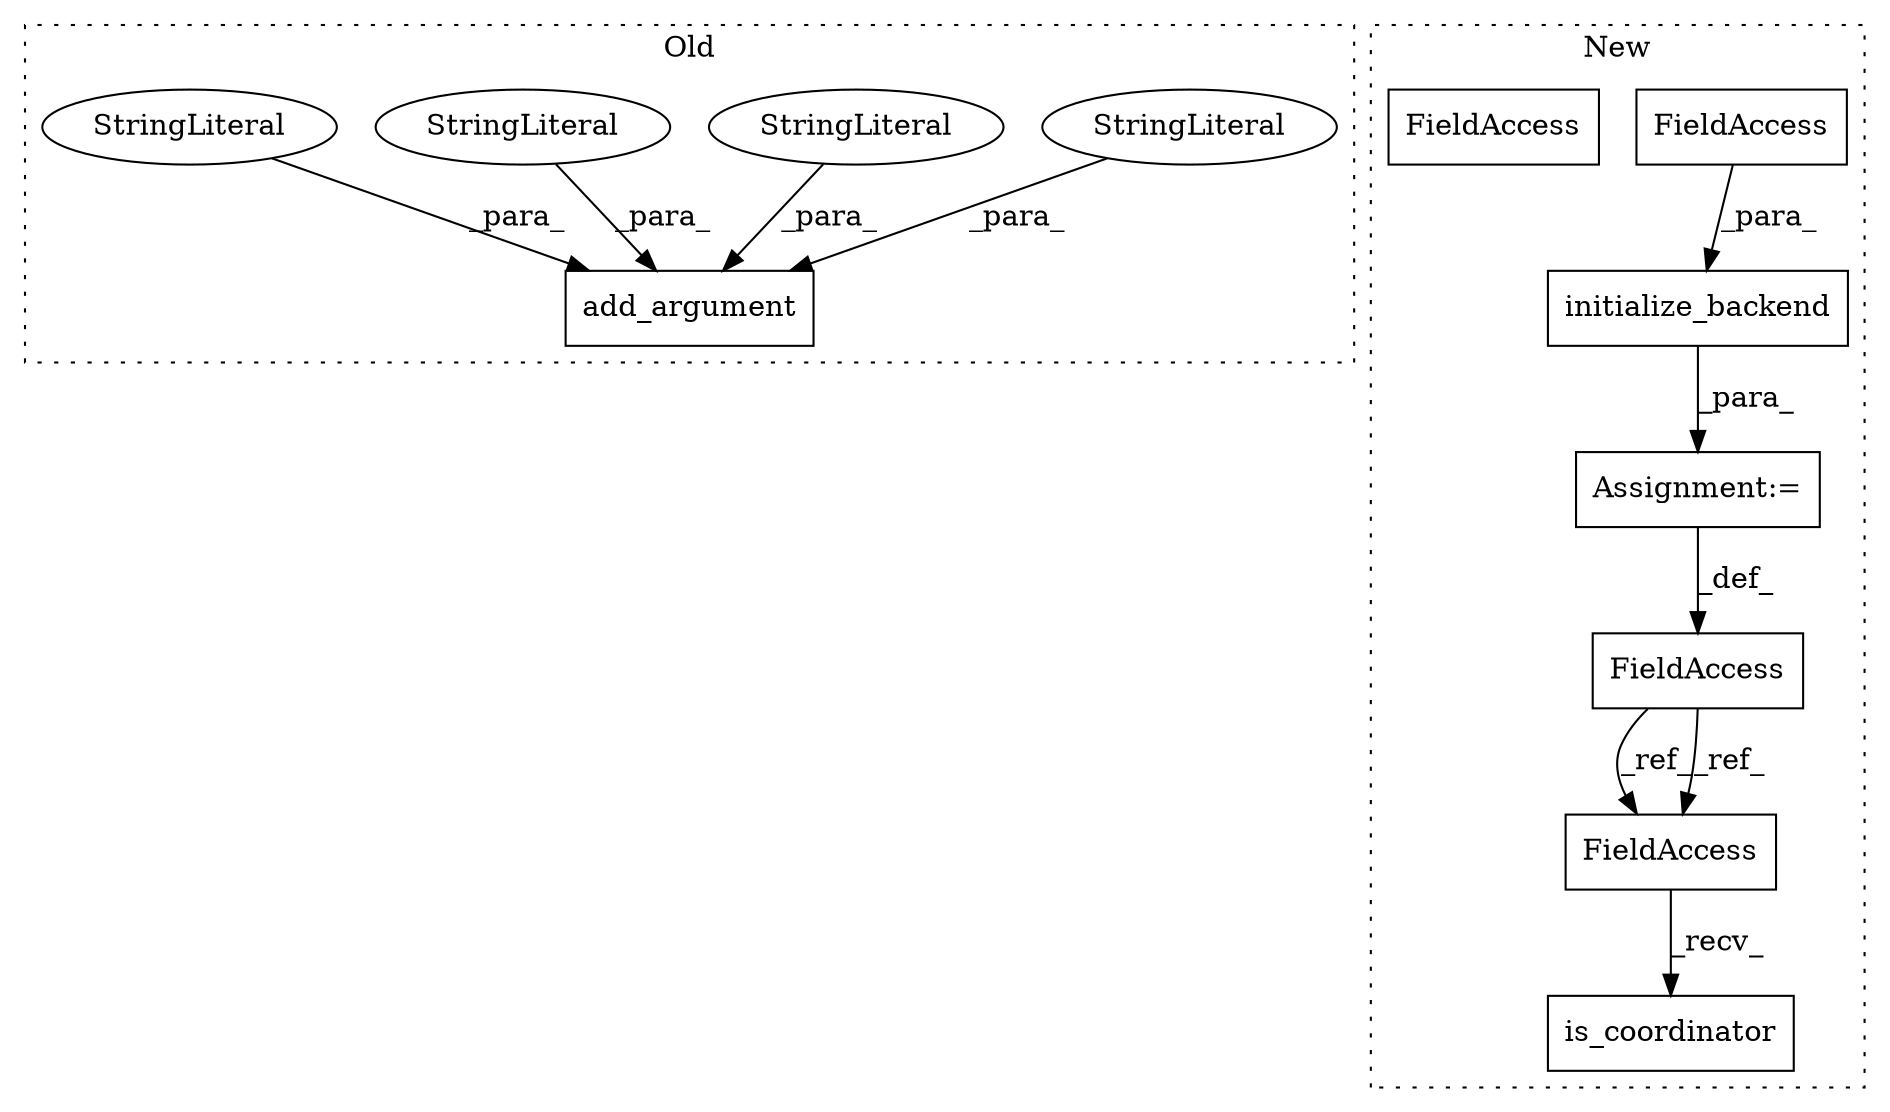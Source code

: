 digraph G {
subgraph cluster0 {
1 [label="add_argument" a="32" s="5916,6008" l="13,1" shape="box"];
7 [label="StringLiteral" a="45" s="5935" l="15" shape="ellipse"];
8 [label="StringLiteral" a="45" s="5969" l="39" shape="ellipse"];
9 [label="StringLiteral" a="45" s="5929" l="5" shape="ellipse"];
11 [label="StringLiteral" a="45" s="5951" l="12" shape="ellipse"];
label = "Old";
style="dotted";
}
subgraph cluster1 {
2 [label="initialize_backend" a="32" s="6591,6622" l="19,1" shape="box"];
3 [label="FieldAccess" a="22" s="6610" l="12" shape="box"];
4 [label="FieldAccess" a="22" s="6578" l="12" shape="box"];
5 [label="FieldAccess" a="22" s="6633" l="12" shape="box"];
6 [label="is_coordinator" a="32" s="6646" l="16" shape="box"];
10 [label="Assignment:=" a="7" s="6590" l="1" shape="box"];
12 [label="FieldAccess" a="22" s="6633" l="12" shape="box"];
label = "New";
style="dotted";
}
2 -> 10 [label="_para_"];
3 -> 2 [label="_para_"];
4 -> 12 [label="_ref_"];
4 -> 12 [label="_ref_"];
7 -> 1 [label="_para_"];
8 -> 1 [label="_para_"];
9 -> 1 [label="_para_"];
10 -> 4 [label="_def_"];
11 -> 1 [label="_para_"];
12 -> 6 [label="_recv_"];
}